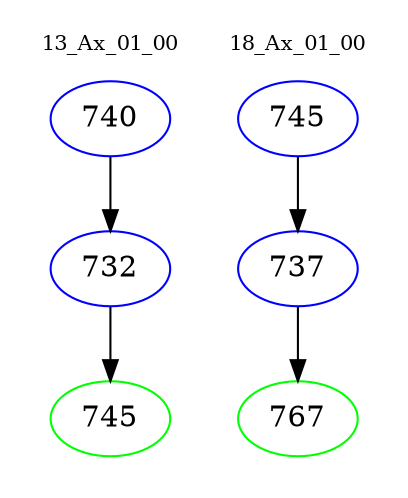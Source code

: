 digraph{
subgraph cluster_0 {
color = white
label = "13_Ax_01_00";
fontsize=10;
T0_740 [label="740", color="blue"]
T0_740 -> T0_732 [color="black"]
T0_732 [label="732", color="blue"]
T0_732 -> T0_745 [color="black"]
T0_745 [label="745", color="green"]
}
subgraph cluster_1 {
color = white
label = "18_Ax_01_00";
fontsize=10;
T1_745 [label="745", color="blue"]
T1_745 -> T1_737 [color="black"]
T1_737 [label="737", color="blue"]
T1_737 -> T1_767 [color="black"]
T1_767 [label="767", color="green"]
}
}

